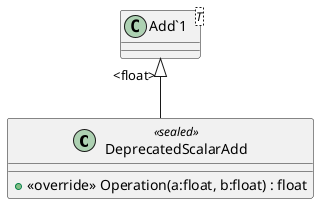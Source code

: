 @startuml
class DeprecatedScalarAdd <<sealed>> {
    + <<override>> Operation(a:float, b:float) : float
}
class "Add`1"<T> {
}
"Add`1" "<float>" <|-- DeprecatedScalarAdd
@enduml
